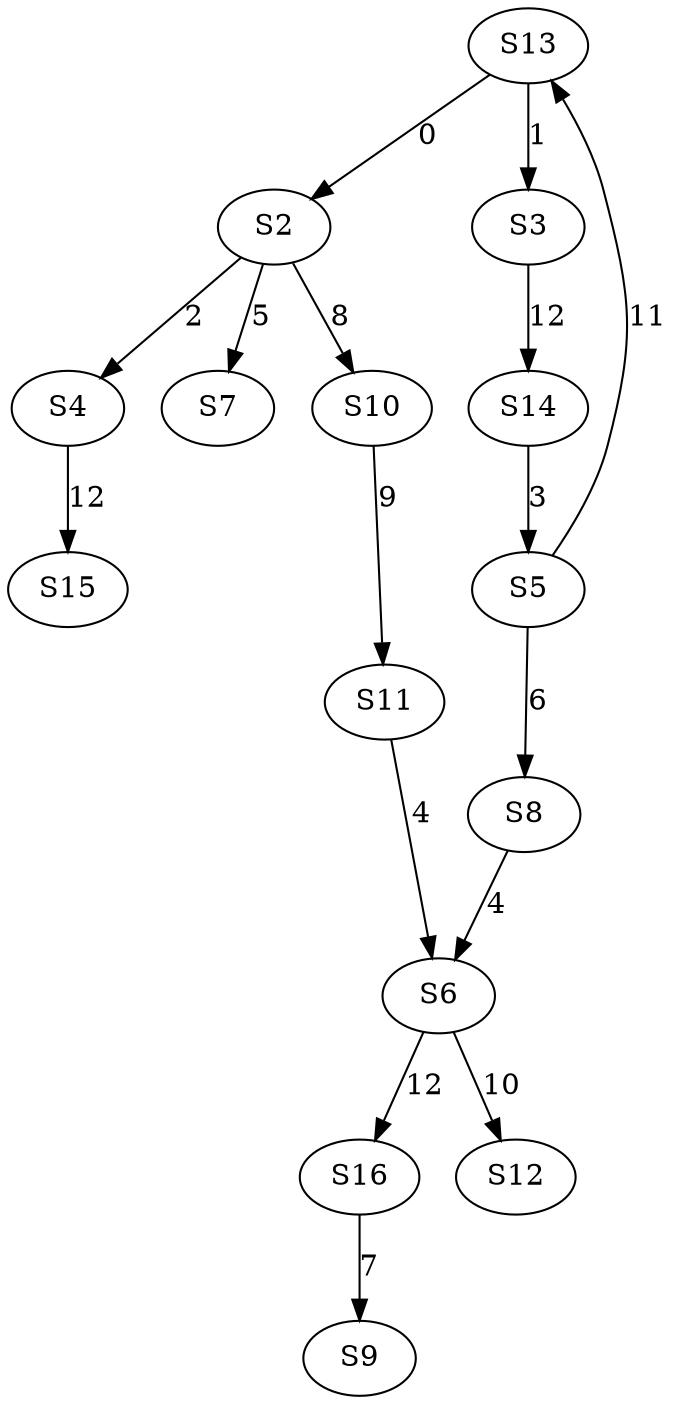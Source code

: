 strict digraph {
	S13 -> S2 [ label = 0 ];
	S13 -> S3 [ label = 1 ];
	S2 -> S4 [ label = 2 ];
	S14 -> S5 [ label = 3 ];
	S8 -> S6 [ label = 4 ];
	S2 -> S7 [ label = 5 ];
	S5 -> S8 [ label = 6 ];
	S16 -> S9 [ label = 7 ];
	S2 -> S10 [ label = 8 ];
	S10 -> S11 [ label = 9 ];
	S6 -> S12 [ label = 10 ];
	S5 -> S13 [ label = 11 ];
	S3 -> S14 [ label = 12 ];
	S4 -> S15 [ label = 12 ];
	S6 -> S16 [ label = 12 ];
	S11 -> S6 [ label = 4 ];
}